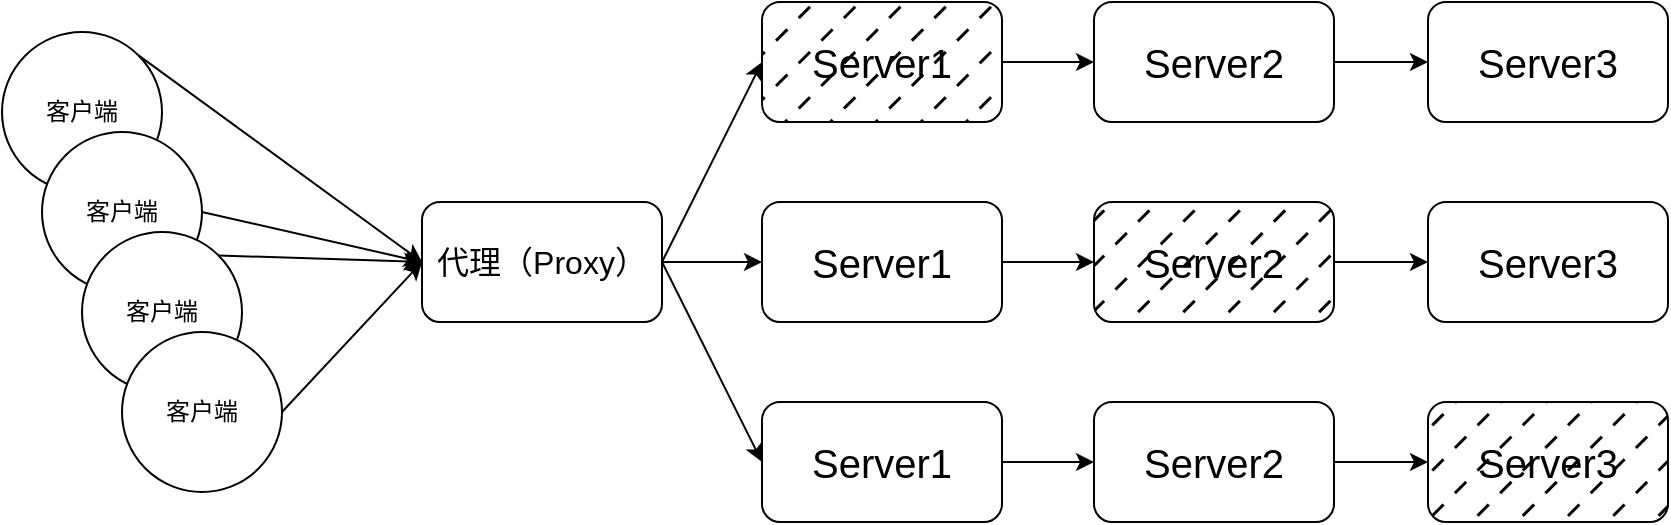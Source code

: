 <mxfile version="20.6.0" type="github"><diagram id="6-wLS9VwleB4gkdJZ0DF" name="Page-1"><mxGraphModel dx="1781" dy="508" grid="1" gridSize="10" guides="1" tooltips="1" connect="1" arrows="1" fold="1" page="1" pageScale="1" pageWidth="850" pageHeight="1100" math="0" shadow="0"><root><mxCell id="0"/><mxCell id="1" parent="0"/><mxCell id="VRnhvOpmk08x-vrfU3Za-1" value="代理（Proxy）" style="rounded=1;whiteSpace=wrap;html=1;fontSize=16;" vertex="1" parent="1"><mxGeometry x="160" y="190" width="120" height="60" as="geometry"/></mxCell><mxCell id="VRnhvOpmk08x-vrfU3Za-2" value="Server1" style="rounded=1;whiteSpace=wrap;html=1;fontSize=20;" vertex="1" parent="1"><mxGeometry x="330" y="190" width="120" height="60" as="geometry"/></mxCell><mxCell id="VRnhvOpmk08x-vrfU3Za-3" value="&lt;font style=&quot;font-size: 20px;&quot;&gt;Server1&lt;/font&gt;" style="rounded=1;whiteSpace=wrap;html=1;fillStyle=dashed;gradientColor=none;gradientDirection=west;strokeColor=default;sketch=0;glass=0;shadow=0;fillColor=#000000;" vertex="1" parent="1"><mxGeometry x="330" y="90" width="120" height="60" as="geometry"/></mxCell><mxCell id="VRnhvOpmk08x-vrfU3Za-4" value="Server1" style="rounded=1;whiteSpace=wrap;html=1;fontSize=20;" vertex="1" parent="1"><mxGeometry x="330" y="290" width="120" height="60" as="geometry"/></mxCell><mxCell id="VRnhvOpmk08x-vrfU3Za-5" value="Server2" style="rounded=1;whiteSpace=wrap;html=1;fontSize=20;fillStyle=dashed;fillColor=#000000;" vertex="1" parent="1"><mxGeometry x="496" y="190" width="120" height="60" as="geometry"/></mxCell><mxCell id="VRnhvOpmk08x-vrfU3Za-6" value="&lt;font style=&quot;font-size: 20px;&quot;&gt;Server2&lt;/font&gt;" style="rounded=1;whiteSpace=wrap;html=1;" vertex="1" parent="1"><mxGeometry x="496" y="90" width="120" height="60" as="geometry"/></mxCell><mxCell id="VRnhvOpmk08x-vrfU3Za-7" value="Server2" style="rounded=1;whiteSpace=wrap;html=1;fontSize=20;" vertex="1" parent="1"><mxGeometry x="496" y="290" width="120" height="60" as="geometry"/></mxCell><mxCell id="VRnhvOpmk08x-vrfU3Za-8" value="Server3" style="rounded=1;whiteSpace=wrap;html=1;fontSize=20;" vertex="1" parent="1"><mxGeometry x="663" y="190" width="120" height="60" as="geometry"/></mxCell><mxCell id="VRnhvOpmk08x-vrfU3Za-9" value="Server3" style="rounded=1;whiteSpace=wrap;html=1;fontSize=20;" vertex="1" parent="1"><mxGeometry x="663" y="90" width="120" height="60" as="geometry"/></mxCell><mxCell id="VRnhvOpmk08x-vrfU3Za-10" value="Server3" style="rounded=1;whiteSpace=wrap;html=1;fontSize=20;fillStyle=dashed;fillColor=#000000;" vertex="1" parent="1"><mxGeometry x="663" y="290" width="120" height="60" as="geometry"/></mxCell><mxCell id="VRnhvOpmk08x-vrfU3Za-11" value="客户端" style="ellipse;whiteSpace=wrap;html=1;aspect=fixed;" vertex="1" parent="1"><mxGeometry x="-50" y="105" width="80" height="80" as="geometry"/></mxCell><mxCell id="VRnhvOpmk08x-vrfU3Za-12" value="客户端" style="ellipse;whiteSpace=wrap;html=1;aspect=fixed;" vertex="1" parent="1"><mxGeometry x="-30" y="155" width="80" height="80" as="geometry"/></mxCell><mxCell id="VRnhvOpmk08x-vrfU3Za-13" value="客户端" style="ellipse;whiteSpace=wrap;html=1;aspect=fixed;" vertex="1" parent="1"><mxGeometry x="-10" y="205" width="80" height="80" as="geometry"/></mxCell><mxCell id="VRnhvOpmk08x-vrfU3Za-14" value="客户端" style="ellipse;whiteSpace=wrap;html=1;aspect=fixed;" vertex="1" parent="1"><mxGeometry x="10" y="255" width="80" height="80" as="geometry"/></mxCell><mxCell id="VRnhvOpmk08x-vrfU3Za-17" value="" style="endArrow=classic;html=1;rounded=0;exitX=1;exitY=0;exitDx=0;exitDy=0;entryX=0;entryY=0.5;entryDx=0;entryDy=0;" edge="1" parent="1" source="VRnhvOpmk08x-vrfU3Za-11" target="VRnhvOpmk08x-vrfU3Za-1"><mxGeometry width="50" height="50" relative="1" as="geometry"><mxPoint x="400" y="320" as="sourcePoint"/><mxPoint x="450" y="270" as="targetPoint"/></mxGeometry></mxCell><mxCell id="VRnhvOpmk08x-vrfU3Za-18" value="" style="endArrow=classic;html=1;rounded=0;exitX=1;exitY=0.5;exitDx=0;exitDy=0;entryX=0;entryY=0.5;entryDx=0;entryDy=0;" edge="1" parent="1" source="VRnhvOpmk08x-vrfU3Za-12" target="VRnhvOpmk08x-vrfU3Za-1"><mxGeometry width="50" height="50" relative="1" as="geometry"><mxPoint x="400" y="320" as="sourcePoint"/><mxPoint x="450" y="270" as="targetPoint"/></mxGeometry></mxCell><mxCell id="VRnhvOpmk08x-vrfU3Za-19" value="" style="endArrow=classic;html=1;rounded=0;exitX=1;exitY=0.5;exitDx=0;exitDy=0;entryX=0;entryY=0.5;entryDx=0;entryDy=0;" edge="1" parent="1" source="VRnhvOpmk08x-vrfU3Za-14" target="VRnhvOpmk08x-vrfU3Za-1"><mxGeometry width="50" height="50" relative="1" as="geometry"><mxPoint x="400" y="320" as="sourcePoint"/><mxPoint x="450" y="270" as="targetPoint"/></mxGeometry></mxCell><mxCell id="VRnhvOpmk08x-vrfU3Za-20" value="" style="endArrow=classic;html=1;rounded=0;entryX=0;entryY=0.5;entryDx=0;entryDy=0;exitX=1;exitY=0;exitDx=0;exitDy=0;" edge="1" parent="1" source="VRnhvOpmk08x-vrfU3Za-13" target="VRnhvOpmk08x-vrfU3Za-1"><mxGeometry width="50" height="50" relative="1" as="geometry"><mxPoint x="400" y="320" as="sourcePoint"/><mxPoint x="450" y="270" as="targetPoint"/></mxGeometry></mxCell><mxCell id="VRnhvOpmk08x-vrfU3Za-21" value="" style="endArrow=classic;html=1;rounded=0;entryX=0;entryY=0.5;entryDx=0;entryDy=0;exitX=1;exitY=0.5;exitDx=0;exitDy=0;" edge="1" parent="1" source="VRnhvOpmk08x-vrfU3Za-1" target="VRnhvOpmk08x-vrfU3Za-3"><mxGeometry width="50" height="50" relative="1" as="geometry"><mxPoint x="400" y="320" as="sourcePoint"/><mxPoint x="450" y="270" as="targetPoint"/></mxGeometry></mxCell><mxCell id="VRnhvOpmk08x-vrfU3Za-22" value="" style="endArrow=classic;html=1;rounded=0;entryX=0;entryY=0.5;entryDx=0;entryDy=0;fontSize=20;" edge="1" parent="1" source="VRnhvOpmk08x-vrfU3Za-5" target="VRnhvOpmk08x-vrfU3Za-8"><mxGeometry width="50" height="50" relative="1" as="geometry"><mxPoint x="400" y="320" as="sourcePoint"/><mxPoint x="450" y="270" as="targetPoint"/></mxGeometry></mxCell><mxCell id="VRnhvOpmk08x-vrfU3Za-23" value="" style="endArrow=classic;html=1;rounded=0;entryX=0;entryY=0.5;entryDx=0;entryDy=0;exitX=1;exitY=0.5;exitDx=0;exitDy=0;" edge="1" parent="1" source="VRnhvOpmk08x-vrfU3Za-6" target="VRnhvOpmk08x-vrfU3Za-9"><mxGeometry width="50" height="50" relative="1" as="geometry"><mxPoint x="400" y="320" as="sourcePoint"/><mxPoint x="450" y="270" as="targetPoint"/></mxGeometry></mxCell><mxCell id="VRnhvOpmk08x-vrfU3Za-24" value="" style="endArrow=classic;html=1;rounded=0;entryX=0;entryY=0.5;entryDx=0;entryDy=0;exitX=1;exitY=0.5;exitDx=0;exitDy=0;" edge="1" parent="1" source="VRnhvOpmk08x-vrfU3Za-3" target="VRnhvOpmk08x-vrfU3Za-6"><mxGeometry width="50" height="50" relative="1" as="geometry"><mxPoint x="400" y="320" as="sourcePoint"/><mxPoint x="450" y="270" as="targetPoint"/></mxGeometry></mxCell><mxCell id="VRnhvOpmk08x-vrfU3Za-25" value="" style="endArrow=classic;html=1;rounded=0;entryX=0;entryY=0.5;entryDx=0;entryDy=0;exitX=1;exitY=0.5;exitDx=0;exitDy=0;fontSize=20;" edge="1" parent="1" source="VRnhvOpmk08x-vrfU3Za-4" target="VRnhvOpmk08x-vrfU3Za-7"><mxGeometry width="50" height="50" relative="1" as="geometry"><mxPoint x="400" y="320" as="sourcePoint"/><mxPoint x="450" y="270" as="targetPoint"/></mxGeometry></mxCell><mxCell id="VRnhvOpmk08x-vrfU3Za-26" value="" style="endArrow=classic;html=1;rounded=0;entryX=0;entryY=0.5;entryDx=0;entryDy=0;exitX=1;exitY=0.5;exitDx=0;exitDy=0;fontSize=20;" edge="1" parent="1" source="VRnhvOpmk08x-vrfU3Za-2" target="VRnhvOpmk08x-vrfU3Za-5"><mxGeometry width="50" height="50" relative="1" as="geometry"><mxPoint x="400" y="320" as="sourcePoint"/><mxPoint x="450" y="270" as="targetPoint"/></mxGeometry></mxCell><mxCell id="VRnhvOpmk08x-vrfU3Za-27" value="" style="endArrow=classic;html=1;rounded=0;entryX=0;entryY=0.5;entryDx=0;entryDy=0;exitX=1;exitY=0.5;exitDx=0;exitDy=0;" edge="1" parent="1" source="VRnhvOpmk08x-vrfU3Za-1" target="VRnhvOpmk08x-vrfU3Za-4"><mxGeometry width="50" height="50" relative="1" as="geometry"><mxPoint x="400" y="320" as="sourcePoint"/><mxPoint x="450" y="270" as="targetPoint"/></mxGeometry></mxCell><mxCell id="VRnhvOpmk08x-vrfU3Za-28" value="" style="endArrow=classic;html=1;rounded=0;entryX=0;entryY=0.5;entryDx=0;entryDy=0;exitX=1;exitY=0.5;exitDx=0;exitDy=0;" edge="1" parent="1" source="VRnhvOpmk08x-vrfU3Za-1" target="VRnhvOpmk08x-vrfU3Za-2"><mxGeometry width="50" height="50" relative="1" as="geometry"><mxPoint x="400" y="320" as="sourcePoint"/><mxPoint x="450" y="270" as="targetPoint"/></mxGeometry></mxCell><mxCell id="VRnhvOpmk08x-vrfU3Za-29" value="" style="endArrow=classic;html=1;rounded=0;entryX=0;entryY=0.5;entryDx=0;entryDy=0;exitX=1;exitY=0.5;exitDx=0;exitDy=0;fontSize=20;" edge="1" parent="1" source="VRnhvOpmk08x-vrfU3Za-7" target="VRnhvOpmk08x-vrfU3Za-10"><mxGeometry width="50" height="50" relative="1" as="geometry"><mxPoint x="510" y="470" as="sourcePoint"/><mxPoint x="450" y="270" as="targetPoint"/></mxGeometry></mxCell></root></mxGraphModel></diagram></mxfile>